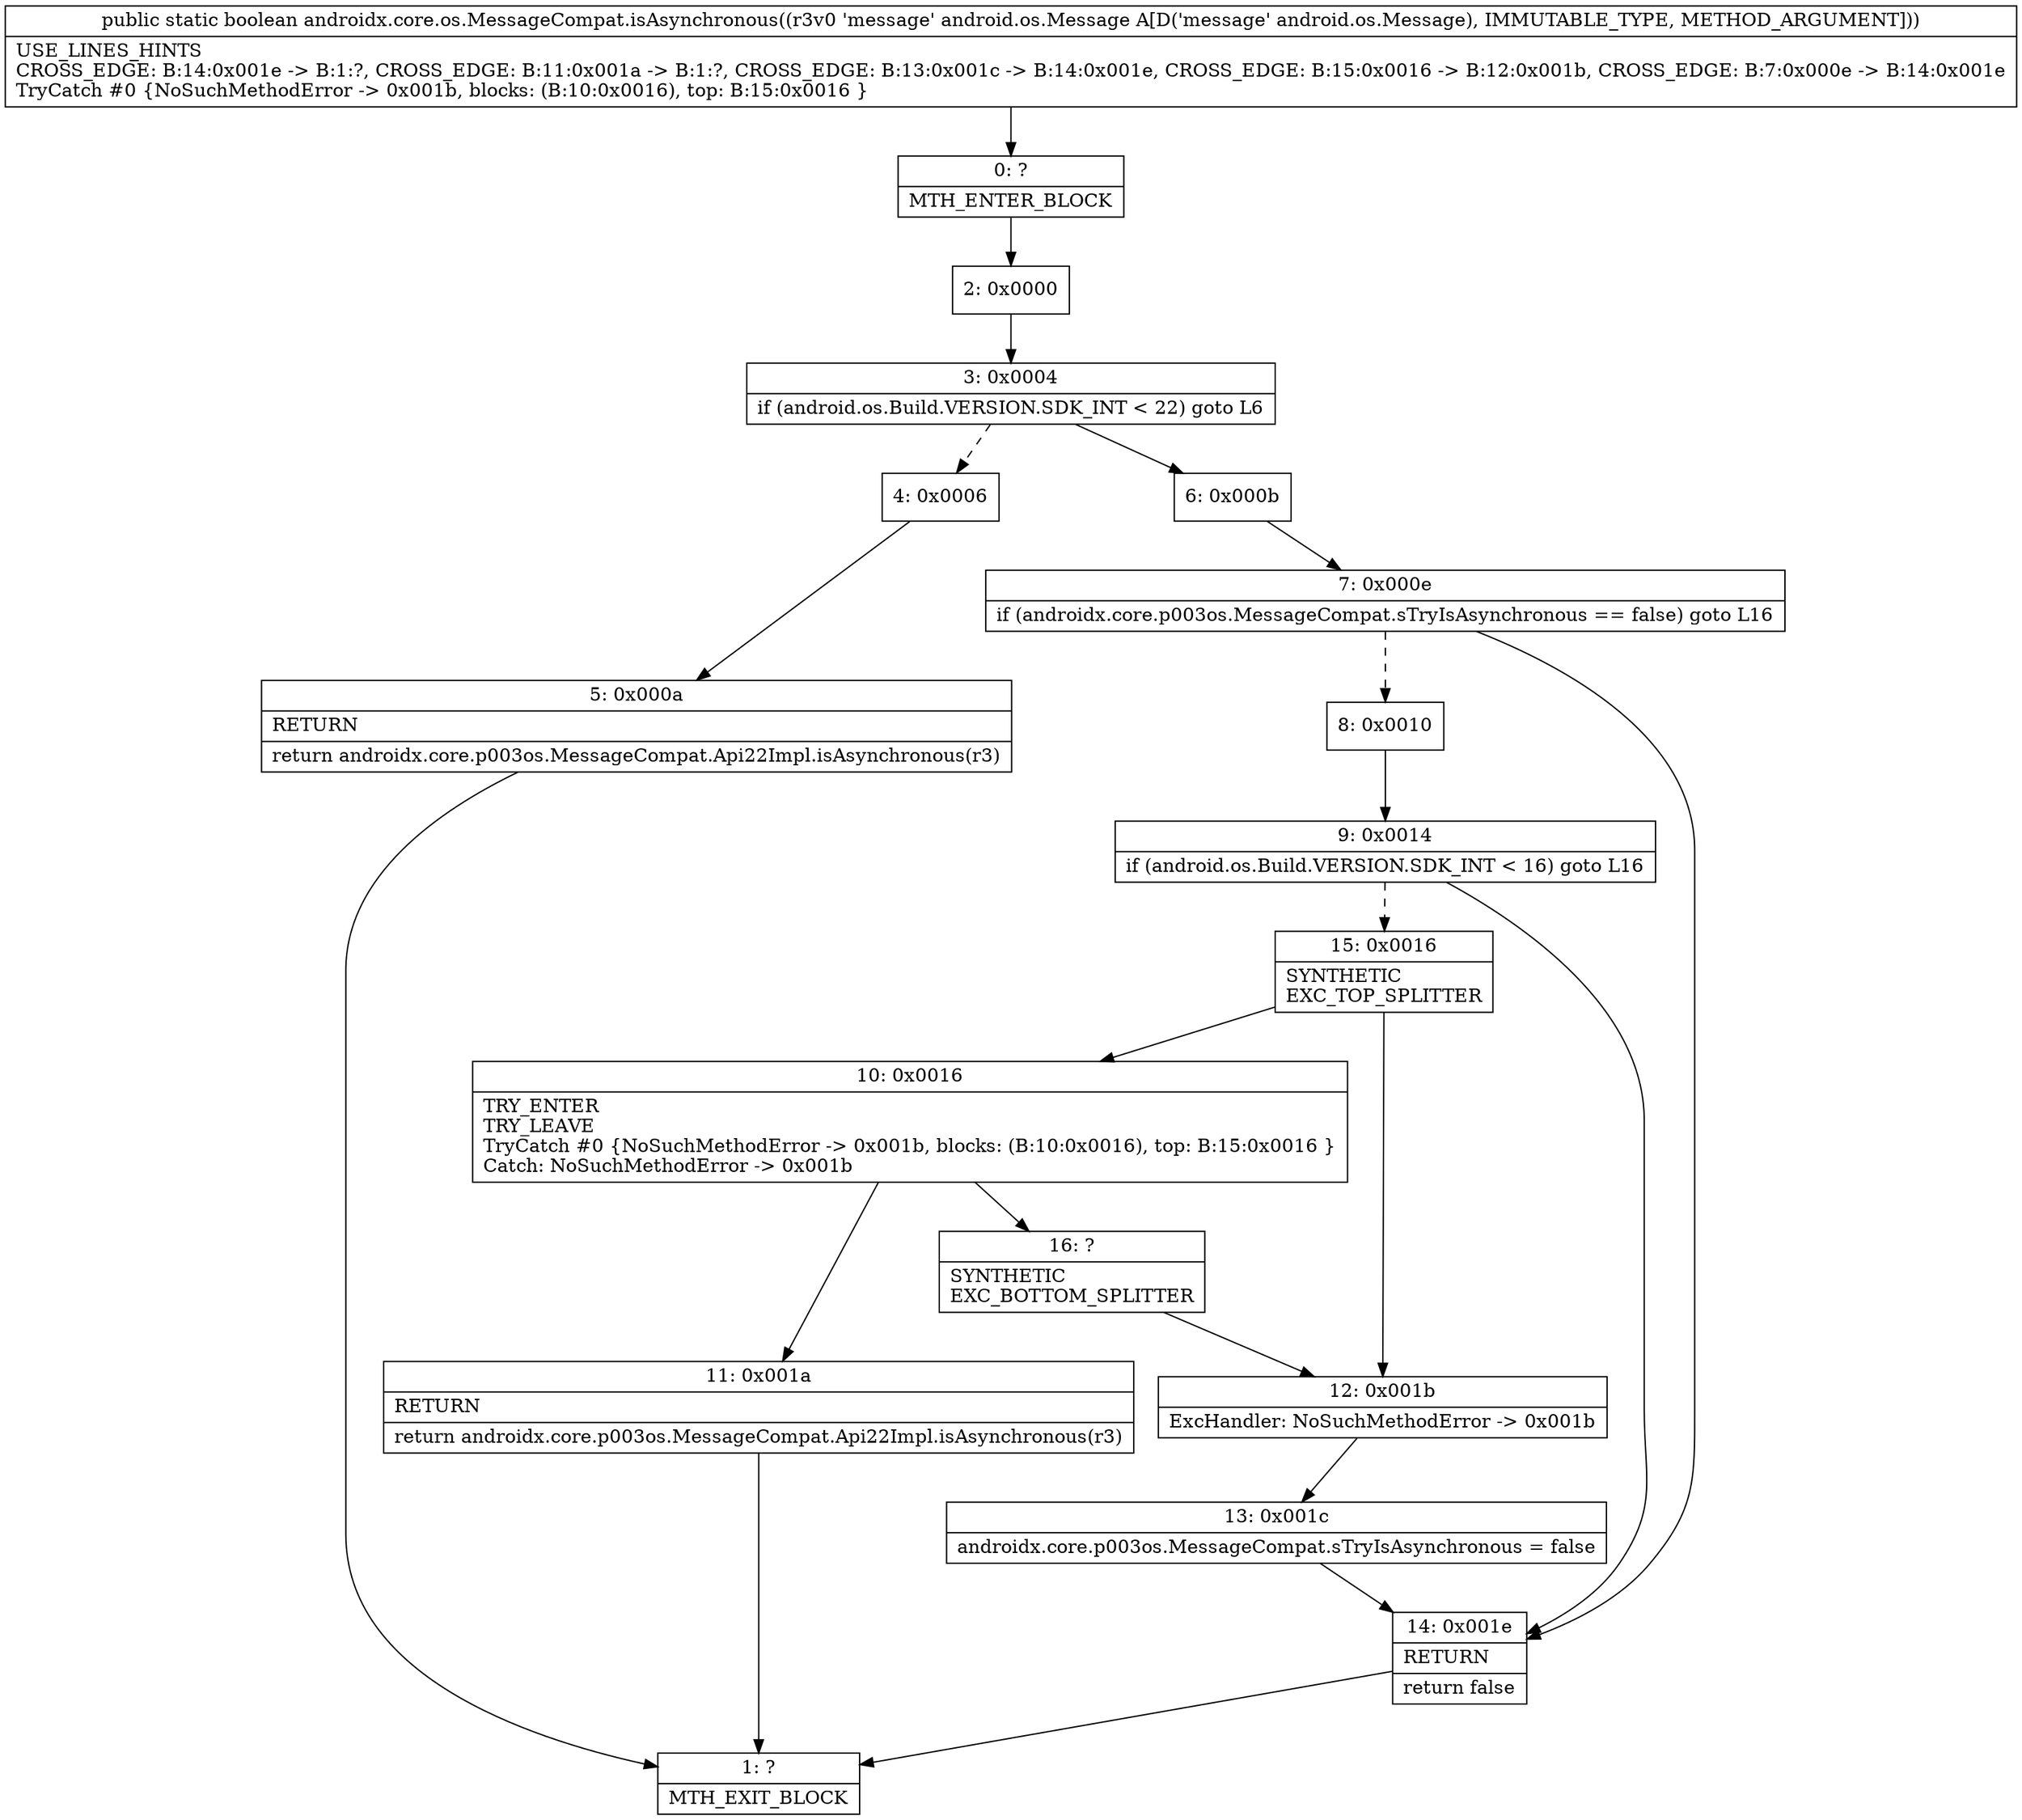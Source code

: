digraph "CFG forandroidx.core.os.MessageCompat.isAsynchronous(Landroid\/os\/Message;)Z" {
Node_0 [shape=record,label="{0\:\ ?|MTH_ENTER_BLOCK\l}"];
Node_2 [shape=record,label="{2\:\ 0x0000}"];
Node_3 [shape=record,label="{3\:\ 0x0004|if (android.os.Build.VERSION.SDK_INT \< 22) goto L6\l}"];
Node_4 [shape=record,label="{4\:\ 0x0006}"];
Node_5 [shape=record,label="{5\:\ 0x000a|RETURN\l|return androidx.core.p003os.MessageCompat.Api22Impl.isAsynchronous(r3)\l}"];
Node_1 [shape=record,label="{1\:\ ?|MTH_EXIT_BLOCK\l}"];
Node_6 [shape=record,label="{6\:\ 0x000b}"];
Node_7 [shape=record,label="{7\:\ 0x000e|if (androidx.core.p003os.MessageCompat.sTryIsAsynchronous == false) goto L16\l}"];
Node_8 [shape=record,label="{8\:\ 0x0010}"];
Node_9 [shape=record,label="{9\:\ 0x0014|if (android.os.Build.VERSION.SDK_INT \< 16) goto L16\l}"];
Node_15 [shape=record,label="{15\:\ 0x0016|SYNTHETIC\lEXC_TOP_SPLITTER\l}"];
Node_10 [shape=record,label="{10\:\ 0x0016|TRY_ENTER\lTRY_LEAVE\lTryCatch #0 \{NoSuchMethodError \-\> 0x001b, blocks: (B:10:0x0016), top: B:15:0x0016 \}\lCatch: NoSuchMethodError \-\> 0x001b\l}"];
Node_11 [shape=record,label="{11\:\ 0x001a|RETURN\l|return androidx.core.p003os.MessageCompat.Api22Impl.isAsynchronous(r3)\l}"];
Node_16 [shape=record,label="{16\:\ ?|SYNTHETIC\lEXC_BOTTOM_SPLITTER\l}"];
Node_12 [shape=record,label="{12\:\ 0x001b|ExcHandler: NoSuchMethodError \-\> 0x001b\l}"];
Node_13 [shape=record,label="{13\:\ 0x001c|androidx.core.p003os.MessageCompat.sTryIsAsynchronous = false\l}"];
Node_14 [shape=record,label="{14\:\ 0x001e|RETURN\l|return false\l}"];
MethodNode[shape=record,label="{public static boolean androidx.core.os.MessageCompat.isAsynchronous((r3v0 'message' android.os.Message A[D('message' android.os.Message), IMMUTABLE_TYPE, METHOD_ARGUMENT]))  | USE_LINES_HINTS\lCROSS_EDGE: B:14:0x001e \-\> B:1:?, CROSS_EDGE: B:11:0x001a \-\> B:1:?, CROSS_EDGE: B:13:0x001c \-\> B:14:0x001e, CROSS_EDGE: B:15:0x0016 \-\> B:12:0x001b, CROSS_EDGE: B:7:0x000e \-\> B:14:0x001e\lTryCatch #0 \{NoSuchMethodError \-\> 0x001b, blocks: (B:10:0x0016), top: B:15:0x0016 \}\l}"];
MethodNode -> Node_0;Node_0 -> Node_2;
Node_2 -> Node_3;
Node_3 -> Node_4[style=dashed];
Node_3 -> Node_6;
Node_4 -> Node_5;
Node_5 -> Node_1;
Node_6 -> Node_7;
Node_7 -> Node_8[style=dashed];
Node_7 -> Node_14;
Node_8 -> Node_9;
Node_9 -> Node_14;
Node_9 -> Node_15[style=dashed];
Node_15 -> Node_10;
Node_15 -> Node_12;
Node_10 -> Node_11;
Node_10 -> Node_16;
Node_11 -> Node_1;
Node_16 -> Node_12;
Node_12 -> Node_13;
Node_13 -> Node_14;
Node_14 -> Node_1;
}

